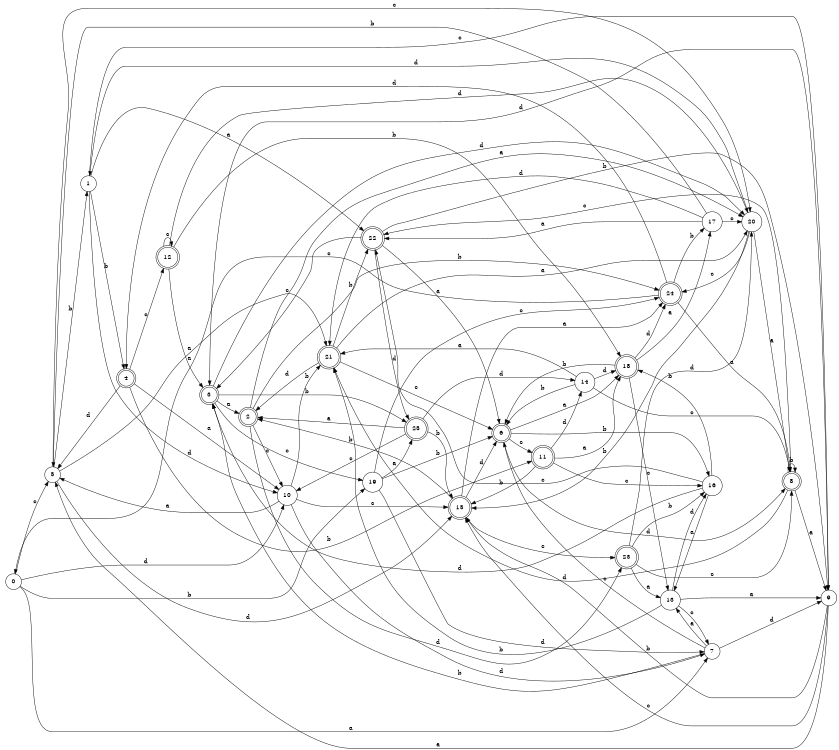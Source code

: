 digraph n21_8 {
__start0 [label="" shape="none"];

rankdir=LR;
size="8,5";

s0 [style="filled", color="black", fillcolor="white" shape="circle", label="0"];
s1 [style="filled", color="black", fillcolor="white" shape="circle", label="1"];
s2 [style="rounded,filled", color="black", fillcolor="white" shape="doublecircle", label="2"];
s3 [style="rounded,filled", color="black", fillcolor="white" shape="doublecircle", label="3"];
s4 [style="rounded,filled", color="black", fillcolor="white" shape="doublecircle", label="4"];
s5 [style="filled", color="black", fillcolor="white" shape="circle", label="5"];
s6 [style="rounded,filled", color="black", fillcolor="white" shape="doublecircle", label="6"];
s7 [style="filled", color="black", fillcolor="white" shape="circle", label="7"];
s8 [style="rounded,filled", color="black", fillcolor="white" shape="doublecircle", label="8"];
s9 [style="filled", color="black", fillcolor="white" shape="circle", label="9"];
s10 [style="filled", color="black", fillcolor="white" shape="circle", label="10"];
s11 [style="rounded,filled", color="black", fillcolor="white" shape="doublecircle", label="11"];
s12 [style="rounded,filled", color="black", fillcolor="white" shape="doublecircle", label="12"];
s13 [style="filled", color="black", fillcolor="white" shape="circle", label="13"];
s14 [style="filled", color="black", fillcolor="white" shape="circle", label="14"];
s15 [style="rounded,filled", color="black", fillcolor="white" shape="doublecircle", label="15"];
s16 [style="filled", color="black", fillcolor="white" shape="circle", label="16"];
s17 [style="filled", color="black", fillcolor="white" shape="circle", label="17"];
s18 [style="rounded,filled", color="black", fillcolor="white" shape="doublecircle", label="18"];
s19 [style="filled", color="black", fillcolor="white" shape="circle", label="19"];
s20 [style="filled", color="black", fillcolor="white" shape="circle", label="20"];
s21 [style="rounded,filled", color="black", fillcolor="white" shape="doublecircle", label="21"];
s22 [style="rounded,filled", color="black", fillcolor="white" shape="doublecircle", label="22"];
s23 [style="rounded,filled", color="black", fillcolor="white" shape="doublecircle", label="23"];
s24 [style="rounded,filled", color="black", fillcolor="white" shape="doublecircle", label="24"];
s25 [style="rounded,filled", color="black", fillcolor="white" shape="doublecircle", label="25"];
s0 -> s7 [label="a"];
s0 -> s19 [label="b"];
s0 -> s5 [label="c"];
s0 -> s10 [label="d"];
s1 -> s22 [label="a"];
s1 -> s4 [label="b"];
s1 -> s9 [label="c"];
s1 -> s10 [label="d"];
s2 -> s20 [label="a"];
s2 -> s24 [label="b"];
s2 -> s10 [label="c"];
s2 -> s23 [label="d"];
s3 -> s2 [label="a"];
s3 -> s25 [label="b"];
s3 -> s19 [label="c"];
s3 -> s20 [label="d"];
s4 -> s10 [label="a"];
s4 -> s11 [label="b"];
s4 -> s12 [label="c"];
s4 -> s5 [label="d"];
s5 -> s21 [label="a"];
s5 -> s1 [label="b"];
s5 -> s20 [label="c"];
s5 -> s15 [label="d"];
s6 -> s18 [label="a"];
s6 -> s16 [label="b"];
s6 -> s11 [label="c"];
s6 -> s8 [label="d"];
s7 -> s13 [label="a"];
s7 -> s3 [label="b"];
s7 -> s6 [label="c"];
s7 -> s9 [label="d"];
s8 -> s9 [label="a"];
s8 -> s8 [label="b"];
s8 -> s22 [label="c"];
s8 -> s21 [label="d"];
s9 -> s5 [label="a"];
s9 -> s15 [label="b"];
s9 -> s15 [label="c"];
s9 -> s3 [label="d"];
s10 -> s5 [label="a"];
s10 -> s21 [label="b"];
s10 -> s15 [label="c"];
s10 -> s7 [label="d"];
s11 -> s18 [label="a"];
s11 -> s15 [label="b"];
s11 -> s16 [label="c"];
s11 -> s14 [label="d"];
s12 -> s3 [label="a"];
s12 -> s18 [label="b"];
s12 -> s12 [label="c"];
s12 -> s20 [label="d"];
s13 -> s9 [label="a"];
s13 -> s21 [label="b"];
s13 -> s7 [label="c"];
s13 -> s16 [label="d"];
s14 -> s21 [label="a"];
s14 -> s6 [label="b"];
s14 -> s8 [label="c"];
s14 -> s18 [label="d"];
s15 -> s24 [label="a"];
s15 -> s2 [label="b"];
s15 -> s23 [label="c"];
s15 -> s6 [label="d"];
s16 -> s13 [label="a"];
s16 -> s18 [label="b"];
s16 -> s22 [label="c"];
s16 -> s3 [label="d"];
s17 -> s22 [label="a"];
s17 -> s5 [label="b"];
s17 -> s20 [label="c"];
s17 -> s21 [label="d"];
s18 -> s17 [label="a"];
s18 -> s6 [label="b"];
s18 -> s13 [label="c"];
s18 -> s24 [label="d"];
s19 -> s25 [label="a"];
s19 -> s6 [label="b"];
s19 -> s24 [label="c"];
s19 -> s7 [label="d"];
s20 -> s8 [label="a"];
s20 -> s15 [label="b"];
s20 -> s24 [label="c"];
s20 -> s1 [label="d"];
s21 -> s20 [label="a"];
s21 -> s22 [label="b"];
s21 -> s6 [label="c"];
s21 -> s2 [label="d"];
s22 -> s6 [label="a"];
s22 -> s9 [label="b"];
s22 -> s3 [label="c"];
s22 -> s25 [label="d"];
s23 -> s13 [label="a"];
s23 -> s16 [label="b"];
s23 -> s8 [label="c"];
s23 -> s20 [label="d"];
s24 -> s8 [label="a"];
s24 -> s17 [label="b"];
s24 -> s0 [label="c"];
s24 -> s4 [label="d"];
s25 -> s2 [label="a"];
s25 -> s15 [label="b"];
s25 -> s10 [label="c"];
s25 -> s14 [label="d"];

}
